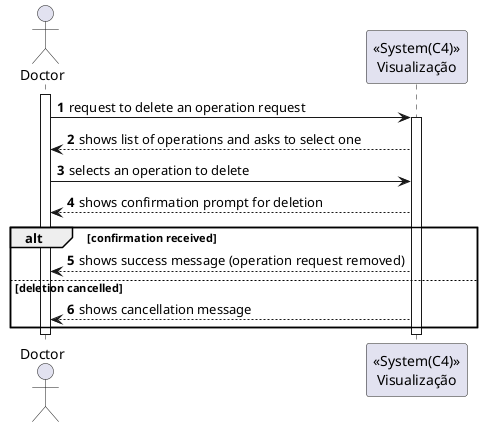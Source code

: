 ﻿@startuml
'https://plantuml.com/sequence-diagram

autonumber
actor Doctor as doc
participant "<<System(C4)>>\nVisualização" as sys

activate doc

doc -> sys: request to delete an operation request

activate sys

sys --> doc: shows list of operations and asks to select one
doc -> sys: selects an operation to delete

sys --> doc: shows confirmation prompt for deletion

alt confirmation received
    sys --> doc: shows success message (operation request removed)
else deletion cancelled
    sys --> doc: shows cancellation message
end

deactivate sys
deactivate doc

@enduml
